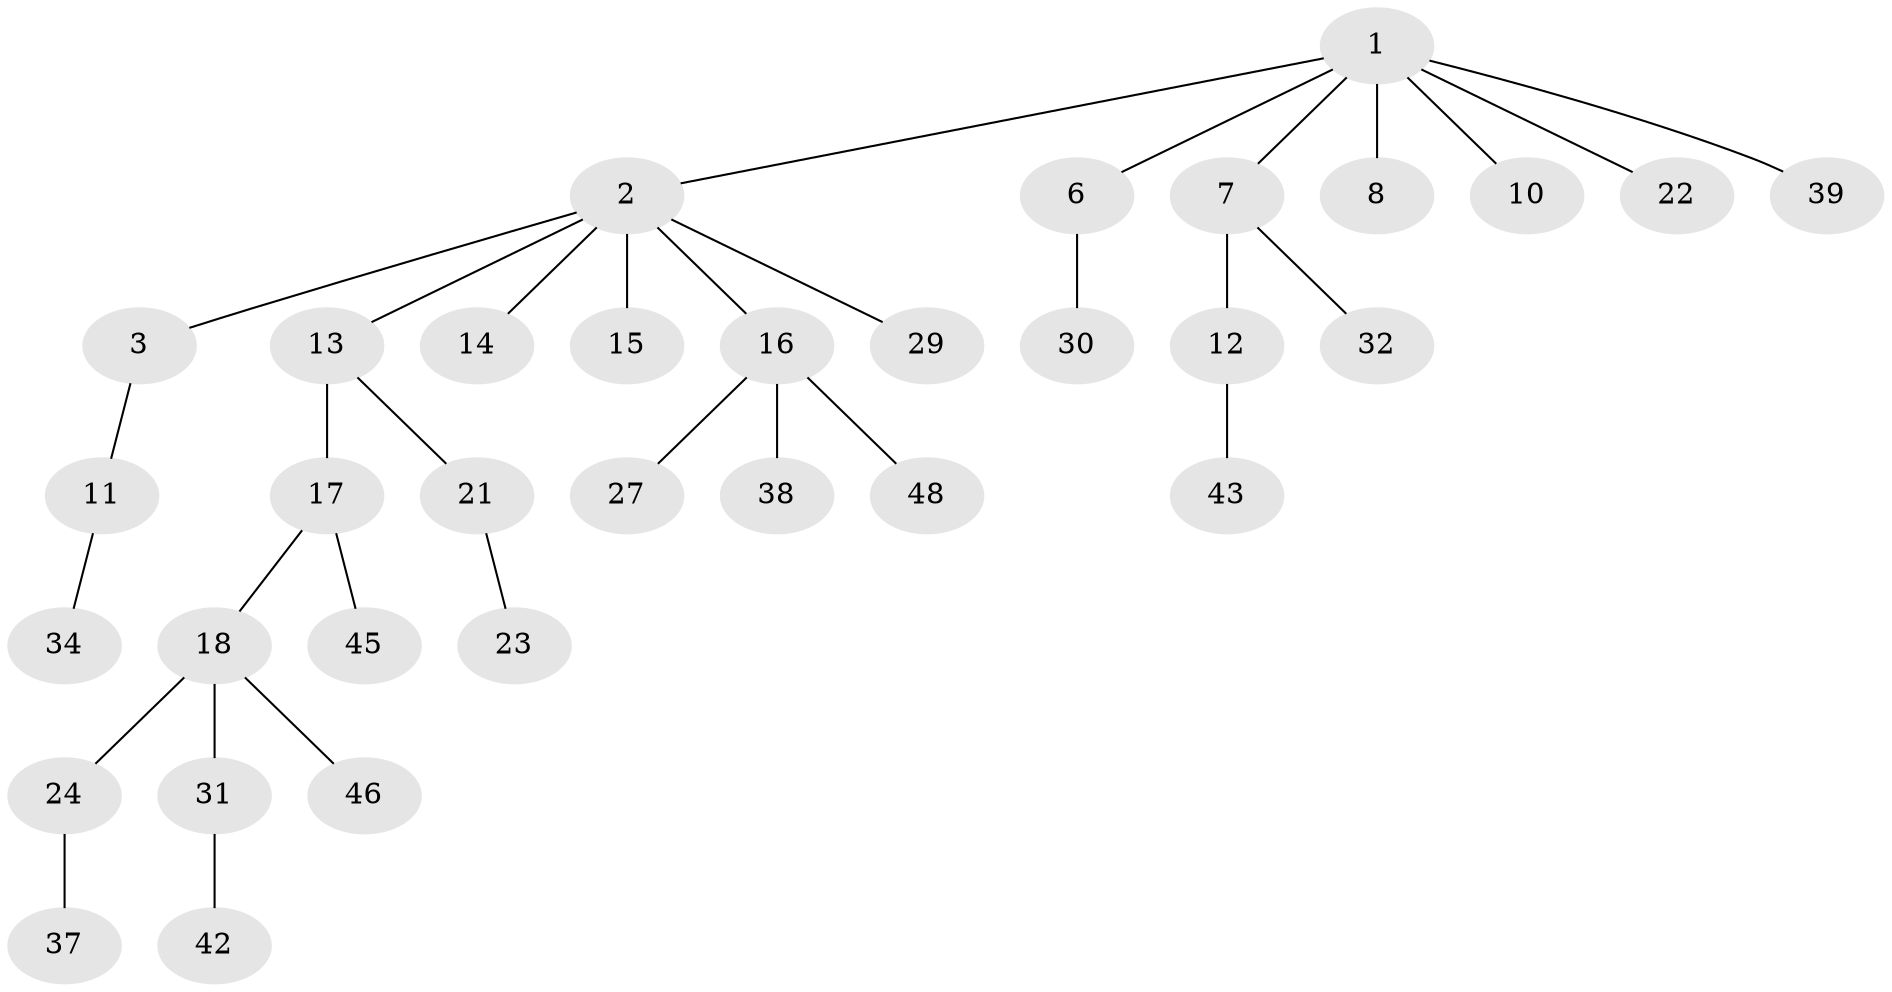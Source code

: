 // original degree distribution, {6: 0.02, 7: 0.02, 2: 0.24, 3: 0.22, 1: 0.48, 4: 0.02}
// Generated by graph-tools (version 1.1) at 2025/11/02/27/25 16:11:25]
// undirected, 33 vertices, 32 edges
graph export_dot {
graph [start="1"]
  node [color=gray90,style=filled];
  1 [super="+5"];
  2 [super="+4"];
  3;
  6;
  7 [super="+9"];
  8 [super="+20"];
  10;
  11 [super="+33"];
  12 [super="+36"];
  13;
  14 [super="+25"];
  15;
  16 [super="+28"];
  17 [super="+19"];
  18 [super="+26"];
  21 [super="+49"];
  22;
  23;
  24 [super="+40"];
  27;
  29 [super="+41"];
  30 [super="+35"];
  31;
  32;
  34;
  37;
  38 [super="+44"];
  39 [super="+50"];
  42 [super="+47"];
  43;
  45;
  46;
  48;
  1 -- 2;
  1 -- 6;
  1 -- 8;
  1 -- 10;
  1 -- 39;
  1 -- 22;
  1 -- 7;
  2 -- 3;
  2 -- 14;
  2 -- 15;
  2 -- 16;
  2 -- 29;
  2 -- 13;
  3 -- 11;
  6 -- 30;
  7 -- 12;
  7 -- 32;
  11 -- 34;
  12 -- 43;
  13 -- 17;
  13 -- 21;
  16 -- 27;
  16 -- 48;
  16 -- 38;
  17 -- 18;
  17 -- 45;
  18 -- 24;
  18 -- 46;
  18 -- 31;
  21 -- 23;
  24 -- 37;
  31 -- 42;
}
